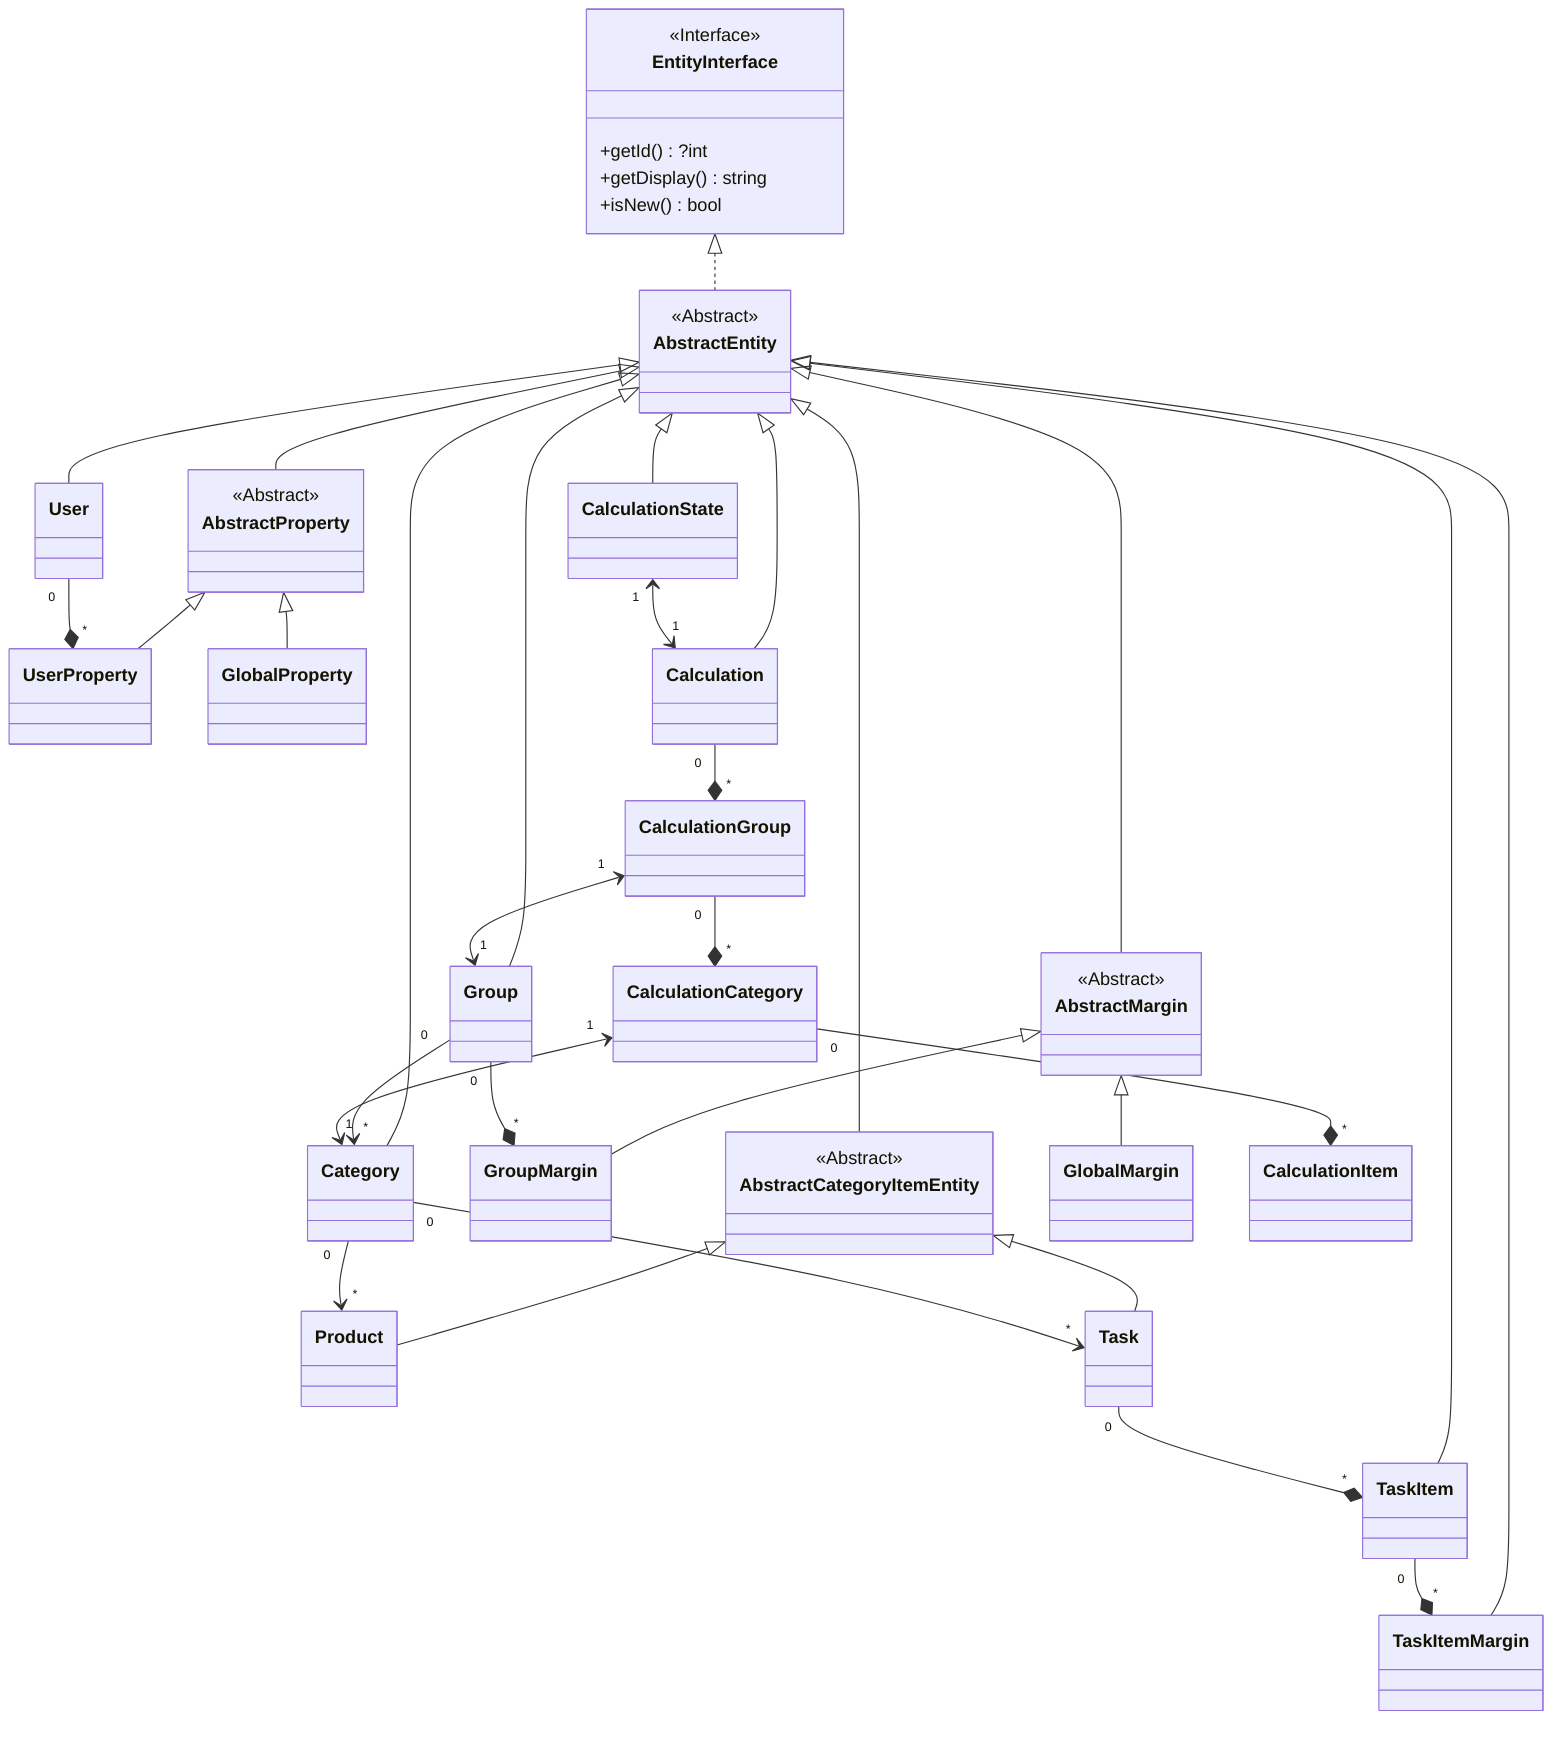 ---
title: <Relations>
---
classDiagram
    direction TB

    class EntityInterface {
        <<Interface>>
        +getId() ?int
        +getDisplay() string
        +isNew() bool
    }

    class AbstractEntity {
        <<Abstract>>
    }

    class AbstractCategoryItemEntity {
        <<Abstract>>
    }

    class AbstractProperty {
        <<Abstract>>
    }

    class AbstractMargin {
        <<Abstract>>
    }

    class Product {
    }

    class Task {
    }

    class TaskItem {
    }

    class TaskItemMargin {
    }

    class User {
    }

    class UserProperty {
    }

    class Group {
    }

    class GroupMargin {
    }

    class Category {
    }

    class GlobalMargin {
    }

    class GlobalProperty {
    }

    class Calculation {
    }

    class CalculationGroup {
    }

    class CalculationCategory {
    }

    class CalculationItem {
    }

    EntityInterface <|.. AbstractEntity

    AbstractEntity <|-- AbstractCategoryItemEntity
    AbstractEntity <|-- AbstractMargin
    AbstractEntity <|-- User
    AbstractEntity <|-- Group
    AbstractEntity <|-- TaskItem
    AbstractEntity <|-- TaskItemMargin
    AbstractEntity <|-- Category
    AbstractEntity <|-- AbstractProperty
    AbstractEntity <|-- CalculationState
    AbstractEntity <|-- Calculation

    AbstractProperty <|-- GlobalProperty
    AbstractProperty <|-- UserProperty

    AbstractMargin <|-- GroupMargin
    AbstractMargin <|-- GlobalMargin

    AbstractCategoryItemEntity <|-- Product
    AbstractCategoryItemEntity <|-- Task

    User "0" --* "*" UserProperty
    Group "0" --* "*" GroupMargin
    Group "0" --> "*" Category
    Category "0" --> "*" Product
    Category "0" --> "*" Task
    Task "0" --* "*" TaskItem
    TaskItem "0" --* "*" TaskItemMargin

    Calculation "0" --* "*" CalculationGroup
    CalculationGroup "0" --* "*" CalculationCategory
    CalculationCategory "0" --* "*" CalculationItem
    CalculationState "1" <--> "1" Calculation
    CalculationGroup "1" <--> "1" Group
    CalculationCategory "1" <--> "1" Category

    click AbstractEntity call nodeCallback()
    click AbstractMargin call nodeCallback()
    click AbstractProperty call nodeCallback()
    click Calculation call nodeCallback()
    click CalculationState call nodeCallback()
    click Category call nodeCallback()
    click Group call nodeCallback()
    click Product call nodeCallback()
    click Task call nodeCallback()
    click User call nodeCallback()